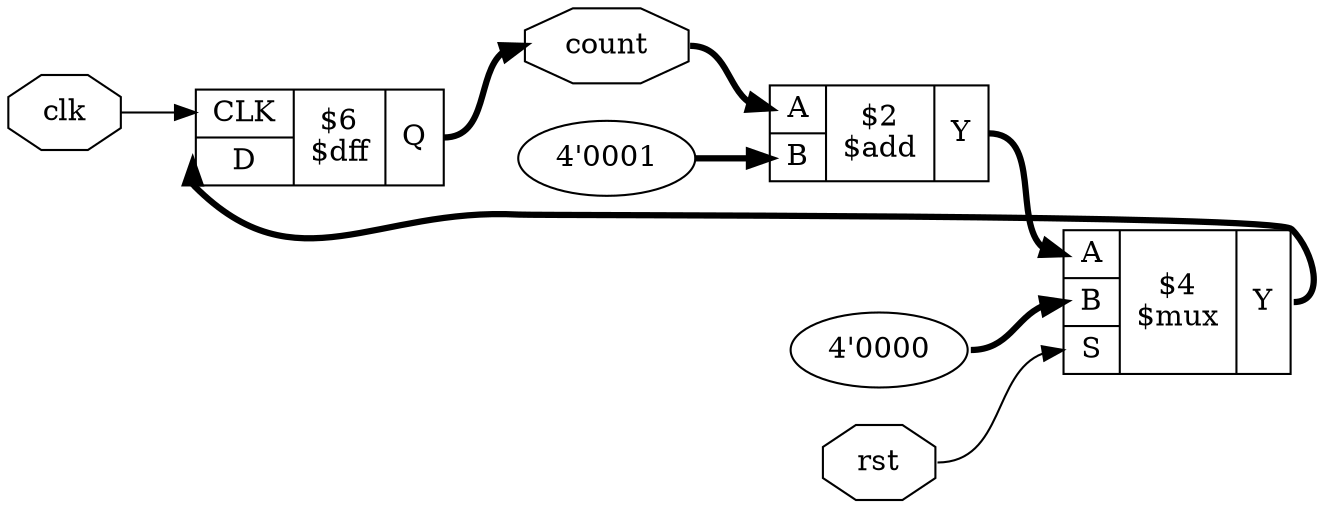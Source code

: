 digraph "counterPSN" {
rankdir="LR";
remincross=true;
n4 [ shape=octagon, label="clk", color="black", fontcolor="black" ];
n5 [ shape=octagon, label="count", color="black", fontcolor="black" ];
n6 [ shape=octagon, label="rst", color="black", fontcolor="black" ];
v0 [ label="4'0001" ];
c10 [ shape=record, label="{{<p7> A|<p8> B}|$2\n$add|{<p9> Y}}" ];
c14 [ shape=record, label="{{<p11> CLK|<p12> D}|$6\n$dff|{<p13> Q}}" ];
v1 [ label="4'0000" ];
c16 [ shape=record, label="{{<p7> A|<p8> B|<p15> S}|$4\n$mux|{<p9> Y}}" ];
c16:p9:e -> c14:p12:w [color="black", style="setlinewidth(3)", label=""];
c10:p9:e -> c16:p7:w [color="black", style="setlinewidth(3)", label=""];
n4:e -> c14:p11:w [color="black", label=""];
c14:p13:e -> n5:w [color="black", style="setlinewidth(3)", label=""];
n5:e -> c10:p7:w [color="black", style="setlinewidth(3)", label=""];
n6:e -> c16:p15:w [color="black", label=""];
v0:e -> c10:p8:w [color="black", style="setlinewidth(3)", label=""];
v1:e -> c16:p8:w [color="black", style="setlinewidth(3)", label=""];
}
